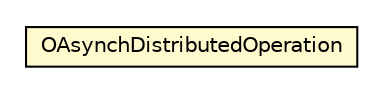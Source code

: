 #!/usr/local/bin/dot
#
# Class diagram 
# Generated by UMLGraph version R5_6-24-gf6e263 (http://www.umlgraph.org/)
#

digraph G {
	edge [fontname="Helvetica",fontsize=10,labelfontname="Helvetica",labelfontsize=10];
	node [fontname="Helvetica",fontsize=10,shape=plaintext];
	nodesep=0.25;
	ranksep=0.5;
	// com.orientechnologies.orient.server.distributed.OAsynchDistributedOperation
	c1341717 [label=<<table title="com.orientechnologies.orient.server.distributed.OAsynchDistributedOperation" border="0" cellborder="1" cellspacing="0" cellpadding="2" port="p" bgcolor="lemonChiffon" href="./OAsynchDistributedOperation.html">
		<tr><td><table border="0" cellspacing="0" cellpadding="1">
<tr><td align="center" balign="center"> OAsynchDistributedOperation </td></tr>
		</table></td></tr>
		</table>>, URL="./OAsynchDistributedOperation.html", fontname="Helvetica", fontcolor="black", fontsize=10.0];
}

